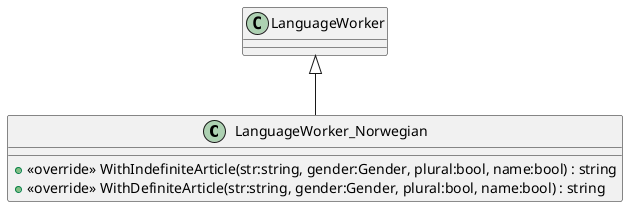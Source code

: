 @startuml
class LanguageWorker_Norwegian {
    + <<override>> WithIndefiniteArticle(str:string, gender:Gender, plural:bool, name:bool) : string
    + <<override>> WithDefiniteArticle(str:string, gender:Gender, plural:bool, name:bool) : string
}
LanguageWorker <|-- LanguageWorker_Norwegian
@enduml
